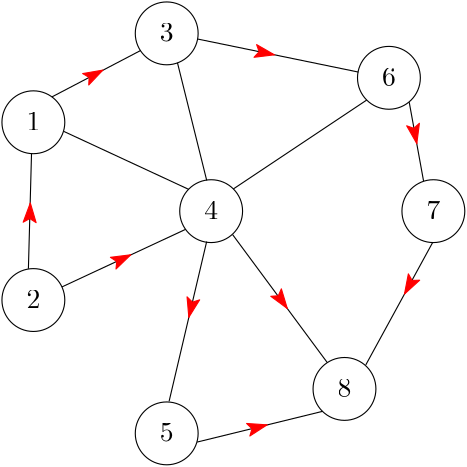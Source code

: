 <?xml version="1.0"?>
<!DOCTYPE ipe SYSTEM "ipe.dtd">
<ipe version="70218" creator="Ipe 7.2.28">
<info created="D:20241209185823" modified="D:20241209190818"/>
<ipestyle name="basic">
<symbol name="arrow/arc(spx)">
<path stroke="sym-stroke" fill="sym-stroke" pen="sym-pen">
0 0 m
-1 0.333 l
-1 -0.333 l
h
</path>
</symbol>
<symbol name="arrow/farc(spx)">
<path stroke="sym-stroke" fill="white" pen="sym-pen">
0 0 m
-1 0.333 l
-1 -0.333 l
h
</path>
</symbol>
<symbol name="arrow/ptarc(spx)">
<path stroke="sym-stroke" fill="sym-stroke" pen="sym-pen">
0 0 m
-1 0.333 l
-0.8 0 l
-1 -0.333 l
h
</path>
</symbol>
<symbol name="arrow/fptarc(spx)">
<path stroke="sym-stroke" fill="white" pen="sym-pen">
0 0 m
-1 0.333 l
-0.8 0 l
-1 -0.333 l
h
</path>
</symbol>
<symbol name="mark/circle(sx)" transformations="translations">
<path fill="sym-stroke">
0.6 0 0 0.6 0 0 e
0.4 0 0 0.4 0 0 e
</path>
</symbol>
<symbol name="mark/disk(sx)" transformations="translations">
<path fill="sym-stroke">
0.6 0 0 0.6 0 0 e
</path>
</symbol>
<symbol name="mark/fdisk(sfx)" transformations="translations">
<group>
<path fill="sym-fill">
0.5 0 0 0.5 0 0 e
</path>
<path fill="sym-stroke" fillrule="eofill">
0.6 0 0 0.6 0 0 e
0.4 0 0 0.4 0 0 e
</path>
</group>
</symbol>
<symbol name="mark/box(sx)" transformations="translations">
<path fill="sym-stroke" fillrule="eofill">
-0.6 -0.6 m
0.6 -0.6 l
0.6 0.6 l
-0.6 0.6 l
h
-0.4 -0.4 m
0.4 -0.4 l
0.4 0.4 l
-0.4 0.4 l
h
</path>
</symbol>
<symbol name="mark/square(sx)" transformations="translations">
<path fill="sym-stroke">
-0.6 -0.6 m
0.6 -0.6 l
0.6 0.6 l
-0.6 0.6 l
h
</path>
</symbol>
<symbol name="mark/fsquare(sfx)" transformations="translations">
<group>
<path fill="sym-fill">
-0.5 -0.5 m
0.5 -0.5 l
0.5 0.5 l
-0.5 0.5 l
h
</path>
<path fill="sym-stroke" fillrule="eofill">
-0.6 -0.6 m
0.6 -0.6 l
0.6 0.6 l
-0.6 0.6 l
h
-0.4 -0.4 m
0.4 -0.4 l
0.4 0.4 l
-0.4 0.4 l
h
</path>
</group>
</symbol>
<symbol name="mark/cross(sx)" transformations="translations">
<group>
<path fill="sym-stroke">
-0.43 -0.57 m
0.57 0.43 l
0.43 0.57 l
-0.57 -0.43 l
h
</path>
<path fill="sym-stroke">
-0.43 0.57 m
0.57 -0.43 l
0.43 -0.57 l
-0.57 0.43 l
h
</path>
</group>
</symbol>
<symbol name="arrow/fnormal(spx)">
<path stroke="sym-stroke" fill="white" pen="sym-pen">
0 0 m
-1 0.333 l
-1 -0.333 l
h
</path>
</symbol>
<symbol name="arrow/pointed(spx)">
<path stroke="sym-stroke" fill="sym-stroke" pen="sym-pen">
0 0 m
-1 0.333 l
-0.8 0 l
-1 -0.333 l
h
</path>
</symbol>
<symbol name="arrow/fpointed(spx)">
<path stroke="sym-stroke" fill="white" pen="sym-pen">
0 0 m
-1 0.333 l
-0.8 0 l
-1 -0.333 l
h
</path>
</symbol>
<symbol name="arrow/linear(spx)">
<path stroke="sym-stroke" pen="sym-pen">
-1 0.333 m
0 0 l
-1 -0.333 l
</path>
</symbol>
<symbol name="arrow/fdouble(spx)">
<path stroke="sym-stroke" fill="white" pen="sym-pen">
0 0 m
-1 0.333 l
-1 -0.333 l
h
-1 0 m
-2 0.333 l
-2 -0.333 l
h
</path>
</symbol>
<symbol name="arrow/double(spx)">
<path stroke="sym-stroke" fill="sym-stroke" pen="sym-pen">
0 0 m
-1 0.333 l
-1 -0.333 l
h
-1 0 m
-2 0.333 l
-2 -0.333 l
h
</path>
</symbol>
<symbol name="arrow/mid-normal(spx)">
<path stroke="sym-stroke" fill="sym-stroke" pen="sym-pen">
0.5 0 m
-0.5 0.333 l
-0.5 -0.333 l
h
</path>
</symbol>
<symbol name="arrow/mid-fnormal(spx)">
<path stroke="sym-stroke" fill="white" pen="sym-pen">
0.5 0 m
-0.5 0.333 l
-0.5 -0.333 l
h
</path>
</symbol>
<symbol name="arrow/mid-pointed(spx)">
<path stroke="sym-stroke" fill="sym-stroke" pen="sym-pen">
0.5 0 m
-0.5 0.333 l
-0.3 0 l
-0.5 -0.333 l
h
</path>
</symbol>
<symbol name="arrow/mid-fpointed(spx)">
<path stroke="sym-stroke" fill="white" pen="sym-pen">
0.5 0 m
-0.5 0.333 l
-0.3 0 l
-0.5 -0.333 l
h
</path>
</symbol>
<symbol name="arrow/mid-double(spx)">
<path stroke="sym-stroke" fill="sym-stroke" pen="sym-pen">
1 0 m
0 0.333 l
0 -0.333 l
h
0 0 m
-1 0.333 l
-1 -0.333 l
h
</path>
</symbol>
<symbol name="arrow/mid-fdouble(spx)">
<path stroke="sym-stroke" fill="white" pen="sym-pen">
1 0 m
0 0.333 l
0 -0.333 l
h
0 0 m
-1 0.333 l
-1 -0.333 l
h
</path>
</symbol>
<anglesize name="22.5 deg" value="22.5"/>
<anglesize name="30 deg" value="30"/>
<anglesize name="45 deg" value="45"/>
<anglesize name="60 deg" value="60"/>
<anglesize name="90 deg" value="90"/>
<arrowsize name="large" value="10"/>
<arrowsize name="small" value="5"/>
<arrowsize name="tiny" value="3"/>
<color name="blue" value="0 0 1"/>
<color name="brown" value="0.647 0.165 0.165"/>
<color name="darkblue" value="0 0 0.545"/>
<color name="darkcyan" value="0 0.545 0.545"/>
<color name="darkgray" value="0.663"/>
<color name="darkgreen" value="0 0.392 0"/>
<color name="darkmagenta" value="0.545 0 0.545"/>
<color name="darkorange" value="1 0.549 0"/>
<color name="darkred" value="0.545 0 0"/>
<color name="gold" value="1 0.843 0"/>
<color name="gray" value="0.745"/>
<color name="green" value="0 1 0"/>
<color name="lightblue" value="0.678 0.847 0.902"/>
<color name="lightcyan" value="0.878 1 1"/>
<color name="lightgray" value="0.827"/>
<color name="lightgreen" value="0.565 0.933 0.565"/>
<color name="lightyellow" value="1 1 0.878"/>
<color name="navy" value="0 0 0.502"/>
<color name="orange" value="1 0.647 0"/>
<color name="pink" value="1 0.753 0.796"/>
<color name="purple" value="0.627 0.125 0.941"/>
<color name="red" value="1 0 0"/>
<color name="seagreen" value="0.18 0.545 0.341"/>
<color name="turquoise" value="0.251 0.878 0.816"/>
<color name="violet" value="0.933 0.51 0.933"/>
<color name="yellow" value="1 1 0"/>
<dashstyle name="dash dot dotted" value="[4 2 1 2 1 2] 0"/>
<dashstyle name="dash dotted" value="[4 2 1 2] 0"/>
<dashstyle name="dashed" value="[4] 0"/>
<dashstyle name="dotted" value="[1 3] 0"/>
<gridsize name="10 pts (~3.5 mm)" value="10"/>
<gridsize name="14 pts (~5 mm)" value="14"/>
<gridsize name="16 pts (~6 mm)" value="16"/>
<gridsize name="20 pts (~7 mm)" value="20"/>
<gridsize name="28 pts (~10 mm)" value="28"/>
<gridsize name="32 pts (~12 mm)" value="32"/>
<gridsize name="4 pts" value="4"/>
<gridsize name="56 pts (~20 mm)" value="56"/>
<gridsize name="8 pts (~3 mm)" value="8"/>
<opacity name="10%" value="0.1"/>
<opacity name="30%" value="0.3"/>
<opacity name="50%" value="0.5"/>
<opacity name="75%" value="0.75"/>
<pen name="fat" value="1.2"/>
<pen name="heavier" value="0.8"/>
<pen name="ultrafat" value="2"/>
<symbolsize name="large" value="5"/>
<symbolsize name="small" value="2"/>
<symbolsize name="tiny" value="1.1"/>
<textsize name="Huge" value="\Huge"/>
<textsize name="LARGE" value="\LARGE"/>
<textsize name="Large" value="\Large"/>
<textsize name="footnote" value="\footnotesize"/>
<textsize name="huge" value="\huge"/>
<textsize name="large" value="\large"/>
<textsize name="script" value="\scriptsize"/>
<textsize name="small" value="\small"/>
<textsize name="tiny" value="\tiny"/>
<textstyle name="center" begin="\begin{center}" end="\end{center}"/>
<textstyle name="item" begin="\begin{itemize}\item{}" end="\end{itemize}"/>
<textstyle name="itemize" begin="\begin{itemize}" end="\end{itemize}"/>
<tiling name="falling" angle="-60" step="4" width="1"/>
<tiling name="rising" angle="30" step="4" width="1"/>
</ipestyle>
<page>
<layer name="alpha"/>
<view layers="alpha" active="alpha"/>
<path layer="alpha" stroke="black">
11.3137 0 0 11.3137 296 648 e
</path>
<text matrix="1 0 0 1 37.5219 5.05344" transformations="translations" pos="256 640" stroke="black" type="label" width="4.981" height="6.42" depth="0" valign="baseline">4</text>
<path matrix="1 0 0 1 64 48" stroke="black">
11.3137 0 0 11.3137 296 648 e
</path>
<text matrix="1 0 0 1 101.522 53.0534" transformations="translations" pos="256 640" stroke="black" type="label" width="4.981" height="6.42" depth="0" valign="baseline">6</text>
<path matrix="1 0 0 1 80 0" stroke="black">
11.3137 0 0 11.3137 296 648 e
</path>
<text matrix="1 0 0 1 117.522 5.05344" transformations="translations" pos="256 640" stroke="black" type="label" width="4.981" height="6.42" depth="0" valign="baseline">7</text>
<path matrix="1 0 0 1 48 -64" stroke="black">
11.3137 0 0 11.3137 296 648 e
</path>
<text matrix="1 0 0 1 85.5219 -58.9466" transformations="translations" pos="256 640" stroke="black" type="label" width="4.981" height="6.42" depth="0" valign="baseline">8</text>
<path matrix="1 0 0 1 -16 -80" stroke="black">
11.3137 0 0 11.3137 296 648 e
</path>
<text matrix="1 0 0 1 21.5219 -74.9466" transformations="translations" pos="256 640" stroke="black" type="label" width="4.981" height="6.42" depth="0" valign="baseline">5</text>
<path matrix="1 0 0 1 -64 -32" stroke="black">
11.3137 0 0 11.3137 296 648 e
</path>
<text matrix="1 0 0 1 -26.4781 -26.9466" transformations="translations" pos="256 640" stroke="black" type="label" width="4.981" height="6.42" depth="0" valign="baseline">2</text>
<path matrix="1 0 0 1 -64 32" stroke="black">
11.3137 0 0 11.3137 296 648 e
</path>
<text matrix="1 0 0 1 -26.4781 37.0534" transformations="translations" pos="256 640" stroke="black" type="label" width="4.981" height="6.42" depth="0" valign="baseline">1</text>
<path matrix="1 0 0 1 -16 64" stroke="black">
11.3137 0 0 11.3137 296 648 e
</path>
<text matrix="1 0 0 1 21.5219 69.0534" transformations="translations" pos="256 640" stroke="black" type="label" width="4.981" height="6.42" depth="0" valign="baseline">3</text>
<path stroke="black">
304 656 m
352 688 l
</path>
<path stroke="black">
291.071 709.972 m
349.034 698.06 l
</path>
<path stroke="black">
367.301 687.229 m
372.467 658.854 l
</path>
<path stroke="black">
375.792 636.811 m
351.67 592.653 l
</path>
<path stroke="black">
336.176 575.952 m
290.955 564.872 l
</path>
<path stroke="black">
280.864 579.558 m
294.384 637.042 l
</path>
<path stroke="black">
303.718 639.561 m
337.741 593.569 l
</path>
<path stroke="black">
230.21 627.249 m
231.333 668.726 l
</path>
<path stroke="black">
270.62 705.849 m
238.693 689.137 l
</path>
<path stroke="black">
242.302 620.734 m
286.734 641.423 l
286.849 641.308 l
</path>
<path stroke="black">
242.984 676.689 m
287.934 655.827 l
</path>
<path stroke="black">
283.875 701.405 m
294.403 659.057 l
</path>
<path stroke="red" arrow="pointed/normal">
314.981 705.05 m
318.764 704.281 l
</path>
<path stroke="red" arrow="pointed/normal">
369.59 674.575 m
370.037 672.315 l
</path>
<path stroke="red" arrow="pointed/normal">
366.936 620.547 m
365.605 618.174 l
</path>
<path stroke="red" arrow="pointed/normal">
310.665 569.649 m
316.128 571.065 l
</path>
<path stroke="red" arrow="pointed/normal">
322.112 614.8 m
323.406 612.966 l
</path>
<path stroke="red" arrow="pointed/normal">
288.817 613.359 m
287.966 609.798 l
</path>
<path stroke="red" arrow="pointed/normal">
262.572 630.146 m
267.063 632.29 l
</path>
<path stroke="red" arrow="pointed/normal">
230.719 645.694 m
230.901 650.934 l
</path>
<path stroke="red" arrow="pointed/normal">
252.721 696.483 m
257.019 698.772 l
</path>
</page>
</ipe>
